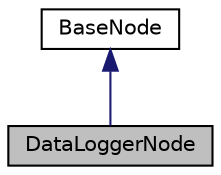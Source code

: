 digraph "DataLoggerNode"
{
 // LATEX_PDF_SIZE
  edge [fontname="Helvetica",fontsize="10",labelfontname="Helvetica",labelfontsize="10"];
  node [fontname="Helvetica",fontsize="10",shape=record];
  Node1 [label="DataLoggerNode",height=0.2,width=0.4,color="black", fillcolor="grey75", style="filled", fontcolor="black",tooltip="A Node that can be used to collect bag files. Configured as either always logging to disk,..."];
  Node2 -> Node1 [dir="back",color="midnightblue",fontsize="10",style="solid",fontname="Helvetica"];
  Node2 [label="BaseNode",height=0.2,width=0.4,color="black", fillcolor="white", style="filled",URL="$classBaseNode.html",tooltip="This is a BaseNode class. All Nodes should be a derived class from this Base Class."];
}
